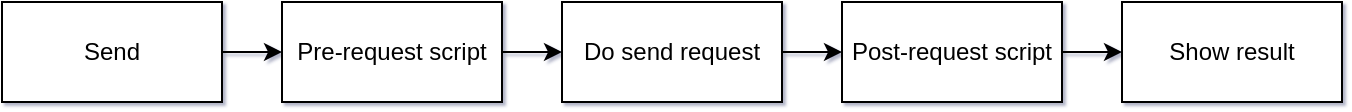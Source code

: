 <mxfile version="14.9.6" type="device"><diagram id="gG_-sP7B06usYsRG5Zep" name="Page-1"><mxGraphModel dx="889" dy="672" grid="0" gridSize="10" guides="1" tooltips="1" connect="1" arrows="1" fold="1" page="0" pageScale="1" pageWidth="827" pageHeight="1169" background="#ffffff" math="0" shadow="1"><root><mxCell id="0"/><mxCell id="1" parent="0"/><mxCell id="v___FNvHiRniXLr1kihr-3" value="" style="edgeStyle=orthogonalEdgeStyle;rounded=0;orthogonalLoop=1;jettySize=auto;html=1;" edge="1" parent="1" source="v___FNvHiRniXLr1kihr-1" target="v___FNvHiRniXLr1kihr-2"><mxGeometry relative="1" as="geometry"/></mxCell><mxCell id="v___FNvHiRniXLr1kihr-1" value="Send" style="rounded=0;whiteSpace=wrap;html=1;" vertex="1" parent="1"><mxGeometry x="30" y="200" width="110" height="50" as="geometry"/></mxCell><mxCell id="v___FNvHiRniXLr1kihr-5" value="" style="edgeStyle=orthogonalEdgeStyle;rounded=0;orthogonalLoop=1;jettySize=auto;html=1;" edge="1" parent="1" source="v___FNvHiRniXLr1kihr-2" target="v___FNvHiRniXLr1kihr-4"><mxGeometry relative="1" as="geometry"/></mxCell><mxCell id="v___FNvHiRniXLr1kihr-2" value="Pre-request script" style="rounded=0;whiteSpace=wrap;html=1;" vertex="1" parent="1"><mxGeometry x="170" y="200" width="110" height="50" as="geometry"/></mxCell><mxCell id="v___FNvHiRniXLr1kihr-7" value="" style="edgeStyle=orthogonalEdgeStyle;rounded=0;orthogonalLoop=1;jettySize=auto;html=1;" edge="1" parent="1" source="v___FNvHiRniXLr1kihr-4" target="v___FNvHiRniXLr1kihr-6"><mxGeometry relative="1" as="geometry"/></mxCell><mxCell id="v___FNvHiRniXLr1kihr-4" value="Do send request" style="rounded=0;whiteSpace=wrap;html=1;" vertex="1" parent="1"><mxGeometry x="310" y="200" width="110" height="50" as="geometry"/></mxCell><mxCell id="v___FNvHiRniXLr1kihr-9" value="" style="edgeStyle=orthogonalEdgeStyle;rounded=0;orthogonalLoop=1;jettySize=auto;html=1;" edge="1" parent="1" source="v___FNvHiRniXLr1kihr-6" target="v___FNvHiRniXLr1kihr-8"><mxGeometry relative="1" as="geometry"/></mxCell><mxCell id="v___FNvHiRniXLr1kihr-6" value="Post-request script" style="rounded=0;whiteSpace=wrap;html=1;" vertex="1" parent="1"><mxGeometry x="450" y="200" width="110" height="50" as="geometry"/></mxCell><mxCell id="v___FNvHiRniXLr1kihr-8" value="Show result" style="rounded=0;whiteSpace=wrap;html=1;" vertex="1" parent="1"><mxGeometry x="590" y="200" width="110" height="50" as="geometry"/></mxCell></root></mxGraphModel></diagram></mxfile>